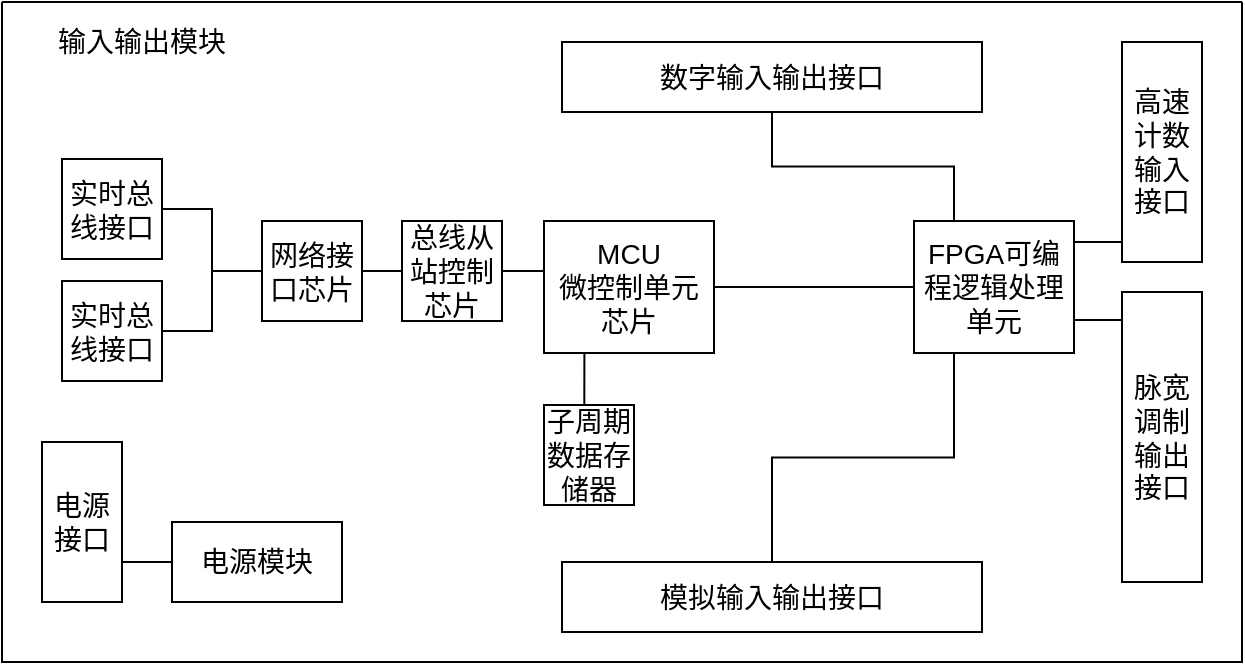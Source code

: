 <mxfile version="14.9.6" type="github">
  <diagram id="ObU5dJQl5wa7S7FLGcdt" name="Page-1">
    <mxGraphModel dx="786" dy="821" grid="1" gridSize="10" guides="1" tooltips="1" connect="1" arrows="1" fold="1" page="1" pageScale="1" pageWidth="2336" pageHeight="1654" math="0" shadow="0">
      <root>
        <mxCell id="0" />
        <mxCell id="1" parent="0" />
        <mxCell id="wLuzzO7tyQ4Eh8L9m44y-1" value="" style="swimlane;startSize=0;" vertex="1" parent="1">
          <mxGeometry x="420" y="210" width="620" height="330" as="geometry">
            <mxRectangle x="650" y="230" width="50" height="40" as="alternateBounds" />
          </mxGeometry>
        </mxCell>
        <mxCell id="wLuzzO7tyQ4Eh8L9m44y-2" value="输入输出模块" style="text;html=1;strokeColor=none;fillColor=none;align=center;verticalAlign=middle;whiteSpace=wrap;rounded=0;fontSize=14;" vertex="1" parent="wLuzzO7tyQ4Eh8L9m44y-1">
          <mxGeometry x="20" y="10" width="100" height="20" as="geometry" />
        </mxCell>
        <mxCell id="wLuzzO7tyQ4Eh8L9m44y-35" style="edgeStyle=orthogonalEdgeStyle;rounded=0;orthogonalLoop=1;jettySize=auto;html=1;exitX=1;exitY=0.5;exitDx=0;exitDy=0;entryX=0;entryY=0.5;entryDx=0;entryDy=0;startArrow=none;startFill=0;endArrow=none;endFill=0;" edge="1" parent="wLuzzO7tyQ4Eh8L9m44y-1" source="wLuzzO7tyQ4Eh8L9m44y-3" target="wLuzzO7tyQ4Eh8L9m44y-32">
          <mxGeometry relative="1" as="geometry" />
        </mxCell>
        <mxCell id="wLuzzO7tyQ4Eh8L9m44y-3" value="实时总线接口" style="rounded=0;whiteSpace=wrap;html=1;fontSize=14;" vertex="1" parent="wLuzzO7tyQ4Eh8L9m44y-1">
          <mxGeometry x="30" y="78.5" width="50" height="50" as="geometry" />
        </mxCell>
        <mxCell id="wLuzzO7tyQ4Eh8L9m44y-36" style="edgeStyle=orthogonalEdgeStyle;rounded=0;orthogonalLoop=1;jettySize=auto;html=1;exitX=1;exitY=0.5;exitDx=0;exitDy=0;entryX=0;entryY=0.5;entryDx=0;entryDy=0;startArrow=none;startFill=0;endArrow=none;endFill=0;" edge="1" parent="wLuzzO7tyQ4Eh8L9m44y-1" source="wLuzzO7tyQ4Eh8L9m44y-4" target="wLuzzO7tyQ4Eh8L9m44y-32">
          <mxGeometry relative="1" as="geometry" />
        </mxCell>
        <mxCell id="wLuzzO7tyQ4Eh8L9m44y-4" value="实时总线接口" style="rounded=0;whiteSpace=wrap;html=1;fontSize=14;" vertex="1" parent="wLuzzO7tyQ4Eh8L9m44y-1">
          <mxGeometry x="30" y="139.5" width="50" height="50" as="geometry" />
        </mxCell>
        <mxCell id="wLuzzO7tyQ4Eh8L9m44y-6" value="" style="edgeStyle=orthogonalEdgeStyle;rounded=0;orthogonalLoop=1;jettySize=auto;html=1;fontSize=14;startArrow=none;startFill=0;fillColor=#E6E6E6;entryX=0.005;entryY=0.376;entryDx=0;entryDy=0;entryPerimeter=0;endArrow=none;endFill=0;" edge="1" parent="wLuzzO7tyQ4Eh8L9m44y-1" source="wLuzzO7tyQ4Eh8L9m44y-8" target="wLuzzO7tyQ4Eh8L9m44y-10">
          <mxGeometry relative="1" as="geometry" />
        </mxCell>
        <mxCell id="wLuzzO7tyQ4Eh8L9m44y-8" value="总线从站控制芯片" style="rounded=0;whiteSpace=wrap;html=1;fontSize=14;" vertex="1" parent="wLuzzO7tyQ4Eh8L9m44y-1">
          <mxGeometry x="200" y="109.5" width="50" height="50" as="geometry" />
        </mxCell>
        <mxCell id="wLuzzO7tyQ4Eh8L9m44y-9" style="edgeStyle=orthogonalEdgeStyle;rounded=0;orthogonalLoop=1;jettySize=auto;html=1;exitX=0.25;exitY=1;exitDx=0;exitDy=0;entryX=0.448;entryY=0.011;entryDx=0;entryDy=0;entryPerimeter=0;fontSize=14;startArrow=none;startFill=0;fillColor=#E6E6E6;endArrow=none;endFill=0;" edge="1" parent="wLuzzO7tyQ4Eh8L9m44y-1" source="wLuzzO7tyQ4Eh8L9m44y-10" target="wLuzzO7tyQ4Eh8L9m44y-11">
          <mxGeometry relative="1" as="geometry" />
        </mxCell>
        <mxCell id="wLuzzO7tyQ4Eh8L9m44y-31" style="edgeStyle=orthogonalEdgeStyle;rounded=0;orthogonalLoop=1;jettySize=auto;html=1;exitX=1;exitY=0.5;exitDx=0;exitDy=0;entryX=0;entryY=0.5;entryDx=0;entryDy=0;endArrow=none;endFill=0;" edge="1" parent="wLuzzO7tyQ4Eh8L9m44y-1" source="wLuzzO7tyQ4Eh8L9m44y-10" target="wLuzzO7tyQ4Eh8L9m44y-18">
          <mxGeometry relative="1" as="geometry" />
        </mxCell>
        <mxCell id="wLuzzO7tyQ4Eh8L9m44y-10" value="MCU&lt;br&gt;微控制单元芯片" style="rounded=0;whiteSpace=wrap;html=1;fontSize=14;" vertex="1" parent="wLuzzO7tyQ4Eh8L9m44y-1">
          <mxGeometry x="271" y="109.5" width="85" height="66" as="geometry" />
        </mxCell>
        <mxCell id="wLuzzO7tyQ4Eh8L9m44y-11" value="子周期数据存储器" style="rounded=0;whiteSpace=wrap;html=1;fontSize=14;" vertex="1" parent="wLuzzO7tyQ4Eh8L9m44y-1">
          <mxGeometry x="271" y="201.5" width="45" height="50" as="geometry" />
        </mxCell>
        <mxCell id="wLuzzO7tyQ4Eh8L9m44y-45" style="edgeStyle=orthogonalEdgeStyle;rounded=0;orthogonalLoop=1;jettySize=auto;html=1;exitX=1;exitY=0.25;exitDx=0;exitDy=0;entryX=0;entryY=0.75;entryDx=0;entryDy=0;startArrow=none;startFill=0;endArrow=none;endFill=0;" edge="1" parent="wLuzzO7tyQ4Eh8L9m44y-1" source="wLuzzO7tyQ4Eh8L9m44y-18" target="wLuzzO7tyQ4Eh8L9m44y-41">
          <mxGeometry relative="1" as="geometry">
            <Array as="points">
              <mxPoint x="536" y="120" />
              <mxPoint x="560" y="120" />
            </Array>
          </mxGeometry>
        </mxCell>
        <mxCell id="wLuzzO7tyQ4Eh8L9m44y-46" style="edgeStyle=orthogonalEdgeStyle;rounded=0;orthogonalLoop=1;jettySize=auto;html=1;exitX=1;exitY=0.75;exitDx=0;exitDy=0;entryX=0;entryY=0.25;entryDx=0;entryDy=0;startArrow=none;startFill=0;endArrow=none;endFill=0;" edge="1" parent="wLuzzO7tyQ4Eh8L9m44y-1" source="wLuzzO7tyQ4Eh8L9m44y-18" target="wLuzzO7tyQ4Eh8L9m44y-39">
          <mxGeometry relative="1" as="geometry" />
        </mxCell>
        <mxCell id="wLuzzO7tyQ4Eh8L9m44y-47" style="edgeStyle=orthogonalEdgeStyle;rounded=0;orthogonalLoop=1;jettySize=auto;html=1;exitX=0.25;exitY=0;exitDx=0;exitDy=0;startArrow=none;startFill=0;endArrow=none;endFill=0;entryX=0.5;entryY=1;entryDx=0;entryDy=0;" edge="1" parent="wLuzzO7tyQ4Eh8L9m44y-1" source="wLuzzO7tyQ4Eh8L9m44y-18" target="wLuzzO7tyQ4Eh8L9m44y-13">
          <mxGeometry relative="1" as="geometry">
            <mxPoint x="475" y="57" as="targetPoint" />
          </mxGeometry>
        </mxCell>
        <mxCell id="wLuzzO7tyQ4Eh8L9m44y-48" style="edgeStyle=orthogonalEdgeStyle;rounded=0;orthogonalLoop=1;jettySize=auto;html=1;exitX=0.25;exitY=1;exitDx=0;exitDy=0;entryX=0.5;entryY=0;entryDx=0;entryDy=0;startArrow=none;startFill=0;endArrow=none;endFill=0;" edge="1" parent="wLuzzO7tyQ4Eh8L9m44y-1" source="wLuzzO7tyQ4Eh8L9m44y-18" target="wLuzzO7tyQ4Eh8L9m44y-38">
          <mxGeometry relative="1" as="geometry" />
        </mxCell>
        <mxCell id="wLuzzO7tyQ4Eh8L9m44y-18" value="FPGA可编程逻辑处理单元" style="rounded=0;whiteSpace=wrap;html=1;fontSize=14;" vertex="1" parent="wLuzzO7tyQ4Eh8L9m44y-1">
          <mxGeometry x="456" y="109.5" width="80" height="66" as="geometry" />
        </mxCell>
        <mxCell id="wLuzzO7tyQ4Eh8L9m44y-37" style="edgeStyle=orthogonalEdgeStyle;rounded=0;orthogonalLoop=1;jettySize=auto;html=1;exitX=1;exitY=0.5;exitDx=0;exitDy=0;entryX=0;entryY=0.5;entryDx=0;entryDy=0;startArrow=none;startFill=0;endArrow=none;endFill=0;" edge="1" parent="wLuzzO7tyQ4Eh8L9m44y-1" source="wLuzzO7tyQ4Eh8L9m44y-32" target="wLuzzO7tyQ4Eh8L9m44y-8">
          <mxGeometry relative="1" as="geometry" />
        </mxCell>
        <mxCell id="wLuzzO7tyQ4Eh8L9m44y-32" value="网络接口芯片" style="rounded=0;whiteSpace=wrap;html=1;fontSize=14;" vertex="1" parent="wLuzzO7tyQ4Eh8L9m44y-1">
          <mxGeometry x="130" y="109.5" width="50" height="50" as="geometry" />
        </mxCell>
        <mxCell id="wLuzzO7tyQ4Eh8L9m44y-13" value="数字输入输出接口" style="rounded=0;whiteSpace=wrap;html=1;fontSize=14;" vertex="1" parent="wLuzzO7tyQ4Eh8L9m44y-1">
          <mxGeometry x="280" y="20" width="210" height="35" as="geometry" />
        </mxCell>
        <mxCell id="wLuzzO7tyQ4Eh8L9m44y-38" value="模拟输入输出接口" style="rounded=0;whiteSpace=wrap;html=1;fontSize=14;" vertex="1" parent="wLuzzO7tyQ4Eh8L9m44y-1">
          <mxGeometry x="280" y="280" width="210" height="35" as="geometry" />
        </mxCell>
        <mxCell id="wLuzzO7tyQ4Eh8L9m44y-39" value="脉宽调制输出接口" style="rounded=0;whiteSpace=wrap;html=1;fontSize=14;" vertex="1" parent="wLuzzO7tyQ4Eh8L9m44y-1">
          <mxGeometry x="560" y="145" width="40" height="145" as="geometry" />
        </mxCell>
        <mxCell id="wLuzzO7tyQ4Eh8L9m44y-41" value="高速计数输入接口" style="rounded=0;whiteSpace=wrap;html=1;fontSize=14;" vertex="1" parent="wLuzzO7tyQ4Eh8L9m44y-1">
          <mxGeometry x="560" y="20" width="40" height="110" as="geometry" />
        </mxCell>
        <mxCell id="wLuzzO7tyQ4Eh8L9m44y-42" value="电源接口" style="rounded=0;whiteSpace=wrap;html=1;fontSize=14;" vertex="1" parent="wLuzzO7tyQ4Eh8L9m44y-1">
          <mxGeometry x="20" y="220" width="40" height="80" as="geometry" />
        </mxCell>
        <mxCell id="wLuzzO7tyQ4Eh8L9m44y-44" style="edgeStyle=orthogonalEdgeStyle;rounded=0;orthogonalLoop=1;jettySize=auto;html=1;exitX=0;exitY=0.5;exitDx=0;exitDy=0;entryX=1;entryY=0.75;entryDx=0;entryDy=0;startArrow=none;startFill=0;endArrow=none;endFill=0;" edge="1" parent="wLuzzO7tyQ4Eh8L9m44y-1" source="wLuzzO7tyQ4Eh8L9m44y-43" target="wLuzzO7tyQ4Eh8L9m44y-42">
          <mxGeometry relative="1" as="geometry" />
        </mxCell>
        <mxCell id="wLuzzO7tyQ4Eh8L9m44y-43" value="电源模块" style="rounded=0;whiteSpace=wrap;html=1;fontSize=14;" vertex="1" parent="wLuzzO7tyQ4Eh8L9m44y-1">
          <mxGeometry x="85" y="260" width="85" height="40" as="geometry" />
        </mxCell>
      </root>
    </mxGraphModel>
  </diagram>
</mxfile>
